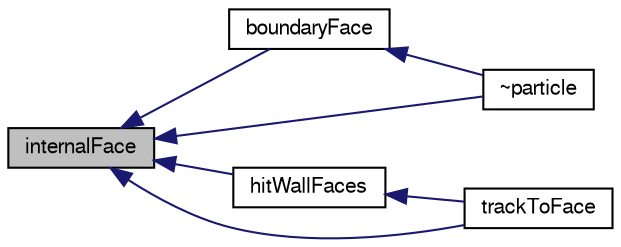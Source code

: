 digraph "internalFace"
{
  bgcolor="transparent";
  edge [fontname="FreeSans",fontsize="10",labelfontname="FreeSans",labelfontsize="10"];
  node [fontname="FreeSans",fontsize="10",shape=record];
  rankdir="LR";
  Node4186 [label="internalFace",height=0.2,width=0.4,color="black", fillcolor="grey75", style="filled", fontcolor="black"];
  Node4186 -> Node4187 [dir="back",color="midnightblue",fontsize="10",style="solid",fontname="FreeSans"];
  Node4187 [label="boundaryFace",height=0.2,width=0.4,color="black",URL="$a23586.html#af95d8768549050f5e2de76252cf7c805",tooltip="Is this global face a boundary face? "];
  Node4187 -> Node4188 [dir="back",color="midnightblue",fontsize="10",style="solid",fontname="FreeSans"];
  Node4188 [label="~particle",height=0.2,width=0.4,color="black",URL="$a23586.html#a21cc76910d09c0550f6ce9f2ed3b2f52",tooltip="Destructor. "];
  Node4186 -> Node4189 [dir="back",color="midnightblue",fontsize="10",style="solid",fontname="FreeSans"];
  Node4189 [label="hitWallFaces",height=0.2,width=0.4,color="black",URL="$a23586.html#abf78981c0a99e9f135ebc37efcfd1544"];
  Node4189 -> Node4190 [dir="back",color="midnightblue",fontsize="10",style="solid",fontname="FreeSans"];
  Node4190 [label="trackToFace",height=0.2,width=0.4,color="black",URL="$a23586.html#a843767f232f5b61884dcd757558591e0"];
  Node4186 -> Node4190 [dir="back",color="midnightblue",fontsize="10",style="solid",fontname="FreeSans"];
  Node4186 -> Node4188 [dir="back",color="midnightblue",fontsize="10",style="solid",fontname="FreeSans"];
}
